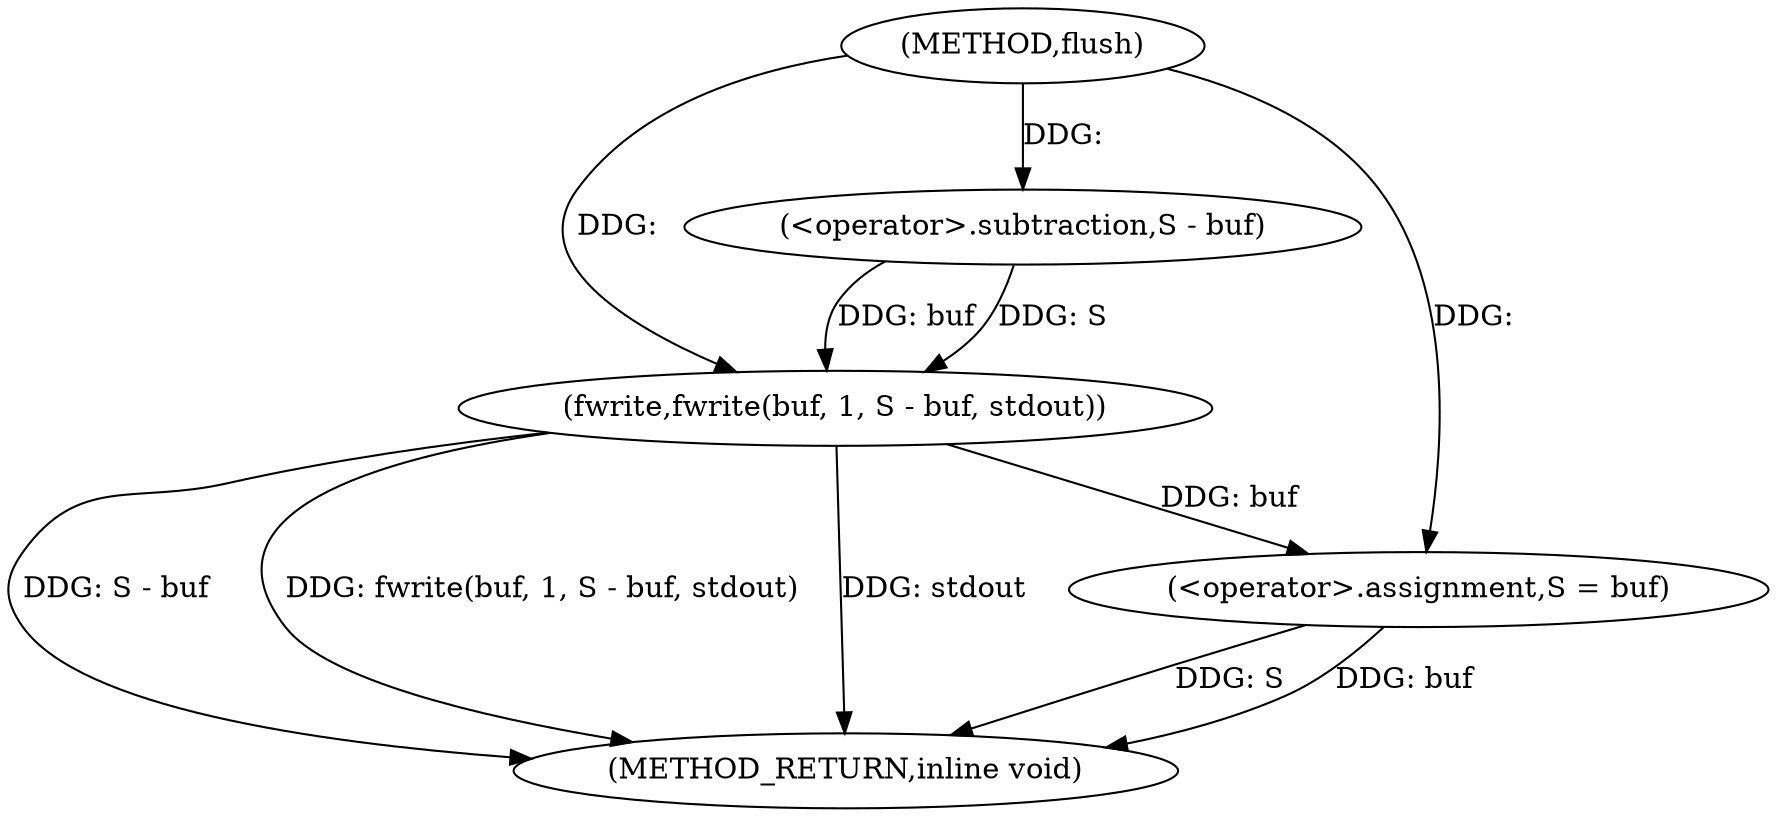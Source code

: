 digraph "flush" {  
"1000216" [label = "(METHOD,flush)" ]
"1000228" [label = "(METHOD_RETURN,inline void)" ]
"1000218" [label = "(fwrite,fwrite(buf, 1, S - buf, stdout))" ]
"1000225" [label = "(<operator>.assignment,S = buf)" ]
"1000221" [label = "(<operator>.subtraction,S - buf)" ]
  "1000218" -> "1000228"  [ label = "DDG: S - buf"] 
  "1000218" -> "1000228"  [ label = "DDG: fwrite(buf, 1, S - buf, stdout)"] 
  "1000225" -> "1000228"  [ label = "DDG: S"] 
  "1000225" -> "1000228"  [ label = "DDG: buf"] 
  "1000218" -> "1000228"  [ label = "DDG: stdout"] 
  "1000218" -> "1000225"  [ label = "DDG: buf"] 
  "1000216" -> "1000225"  [ label = "DDG: "] 
  "1000221" -> "1000218"  [ label = "DDG: buf"] 
  "1000216" -> "1000218"  [ label = "DDG: "] 
  "1000221" -> "1000218"  [ label = "DDG: S"] 
  "1000216" -> "1000221"  [ label = "DDG: "] 
}
